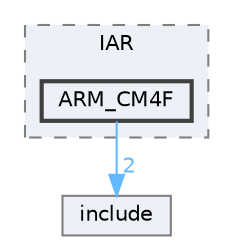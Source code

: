 digraph "D:/Projects/Raspberrypi_pico/pico_freertos_final/freertos_pico2/pico_freertos/FreeRTOS-Kernel/portable/IAR/ARM_CM4F"
{
 // LATEX_PDF_SIZE
  bgcolor="transparent";
  edge [fontname=Helvetica,fontsize=10,labelfontname=Helvetica,labelfontsize=10];
  node [fontname=Helvetica,fontsize=10,shape=box,height=0.2,width=0.4];
  compound=true
  subgraph clusterdir_851539efac741596f3f7b2413a3fb940 {
    graph [ bgcolor="#edf0f7", pencolor="grey50", label="IAR", fontname=Helvetica,fontsize=10 style="filled,dashed", URL="dir_851539efac741596f3f7b2413a3fb940.html",tooltip=""]
  dir_8eabddcbbca9d137de29107c69677c92 [label="ARM_CM4F", fillcolor="#edf0f7", color="grey25", style="filled,bold", URL="dir_8eabddcbbca9d137de29107c69677c92.html",tooltip=""];
  }
  dir_c69ece34c3f150cb2c6f1098178b172a [label="include", fillcolor="#edf0f7", color="grey50", style="filled", URL="dir_c69ece34c3f150cb2c6f1098178b172a.html",tooltip=""];
  dir_8eabddcbbca9d137de29107c69677c92->dir_c69ece34c3f150cb2c6f1098178b172a [headlabel="2", labeldistance=1.5 headhref="dir_000054_000125.html" href="dir_000054_000125.html" color="steelblue1" fontcolor="steelblue1"];
}

